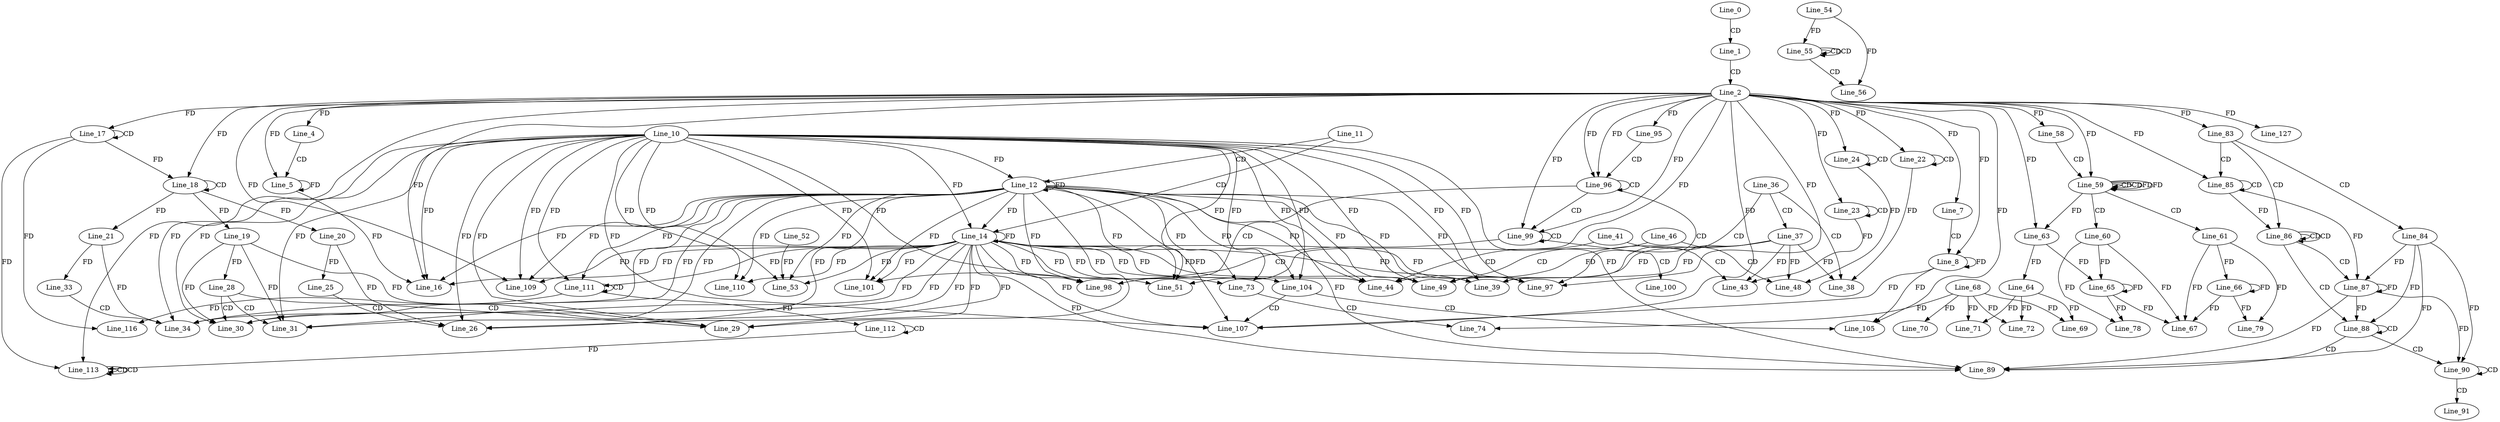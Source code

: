 digraph G {
  Line_0;
  Line_1;
  Line_2;
  Line_4;
  Line_5;
  Line_5;
  Line_7;
  Line_7;
  Line_8;
  Line_11;
  Line_12;
  Line_10;
  Line_14;
  Line_16;
  Line_17;
  Line_17;
  Line_18;
  Line_18;
  Line_19;
  Line_19;
  Line_20;
  Line_20;
  Line_21;
  Line_21;
  Line_22;
  Line_22;
  Line_23;
  Line_23;
  Line_24;
  Line_24;
  Line_20;
  Line_25;
  Line_26;
  Line_26;
  Line_26;
  Line_19;
  Line_28;
  Line_29;
  Line_29;
  Line_30;
  Line_30;
  Line_31;
  Line_31;
  Line_21;
  Line_33;
  Line_34;
  Line_34;
  Line_34;
  Line_36;
  Line_37;
  Line_38;
  Line_39;
  Line_41;
  Line_43;
  Line_44;
  Line_46;
  Line_48;
  Line_49;
  Line_51;
  Line_53;
  Line_52;
  Line_55;
  Line_55;
  Line_55;
  Line_54;
  Line_56;
  Line_58;
  Line_58;
  Line_59;
  Line_59;
  Line_59;
  Line_59;
  Line_60;
  Line_61;
  Line_63;
  Line_63;
  Line_64;
  Line_65;
  Line_65;
  Line_66;
  Line_67;
  Line_68;
  Line_69;
  Line_64;
  Line_69;
  Line_70;
  Line_71;
  Line_71;
  Line_72;
  Line_72;
  Line_73;
  Line_74;
  Line_78;
  Line_79;
  Line_83;
  Line_84;
  Line_85;
  Line_85;
  Line_86;
  Line_86;
  Line_87;
  Line_87;
  Line_88;
  Line_88;
  Line_88;
  Line_89;
  Line_89;
  Line_89;
  Line_90;
  Line_90;
  Line_90;
  Line_91;
  Line_91;
  Line_91;
  Line_95;
  Line_96;
  Line_96;
  Line_97;
  Line_98;
  Line_99;
  Line_99;
  Line_100;
  Line_101;
  Line_104;
  Line_105;
  Line_107;
  Line_109;
  Line_110;
  Line_111;
  Line_111;
  Line_112;
  Line_112;
  Line_113;
  Line_113;
  Line_113;
  Line_116;
  Line_127;
  Line_0 -> Line_1 [ label="CD" ];
  Line_1 -> Line_2 [ label="CD" ];
  Line_2 -> Line_4 [ label="FD" ];
  Line_4 -> Line_5 [ label="CD" ];
  Line_2 -> Line_5 [ label="FD" ];
  Line_5 -> Line_5 [ label="FD" ];
  Line_2 -> Line_7 [ label="FD" ];
  Line_7 -> Line_8 [ label="CD" ];
  Line_2 -> Line_8 [ label="FD" ];
  Line_8 -> Line_8 [ label="FD" ];
  Line_11 -> Line_12 [ label="CD" ];
  Line_10 -> Line_12 [ label="FD" ];
  Line_12 -> Line_12 [ label="FD" ];
  Line_11 -> Line_14 [ label="CD" ];
  Line_10 -> Line_14 [ label="FD" ];
  Line_12 -> Line_14 [ label="FD" ];
  Line_14 -> Line_14 [ label="FD" ];
  Line_10 -> Line_16 [ label="FD" ];
  Line_12 -> Line_16 [ label="FD" ];
  Line_14 -> Line_16 [ label="FD" ];
  Line_2 -> Line_16 [ label="FD" ];
  Line_5 -> Line_16 [ label="FD" ];
  Line_17 -> Line_17 [ label="CD" ];
  Line_2 -> Line_17 [ label="FD" ];
  Line_18 -> Line_18 [ label="CD" ];
  Line_2 -> Line_18 [ label="FD" ];
  Line_17 -> Line_18 [ label="FD" ];
  Line_18 -> Line_19 [ label="FD" ];
  Line_18 -> Line_20 [ label="FD" ];
  Line_18 -> Line_21 [ label="FD" ];
  Line_22 -> Line_22 [ label="CD" ];
  Line_2 -> Line_22 [ label="FD" ];
  Line_23 -> Line_23 [ label="CD" ];
  Line_2 -> Line_23 [ label="FD" ];
  Line_24 -> Line_24 [ label="CD" ];
  Line_2 -> Line_24 [ label="FD" ];
  Line_20 -> Line_25 [ label="FD" ];
  Line_25 -> Line_26 [ label="CD" ];
  Line_10 -> Line_26 [ label="FD" ];
  Line_12 -> Line_26 [ label="FD" ];
  Line_14 -> Line_26 [ label="FD" ];
  Line_20 -> Line_26 [ label="FD" ];
  Line_19 -> Line_28 [ label="FD" ];
  Line_28 -> Line_29 [ label="CD" ];
  Line_10 -> Line_29 [ label="FD" ];
  Line_12 -> Line_29 [ label="FD" ];
  Line_14 -> Line_29 [ label="FD" ];
  Line_19 -> Line_29 [ label="FD" ];
  Line_28 -> Line_30 [ label="CD" ];
  Line_10 -> Line_30 [ label="FD" ];
  Line_12 -> Line_30 [ label="FD" ];
  Line_14 -> Line_30 [ label="FD" ];
  Line_19 -> Line_30 [ label="FD" ];
  Line_28 -> Line_31 [ label="CD" ];
  Line_10 -> Line_31 [ label="FD" ];
  Line_12 -> Line_31 [ label="FD" ];
  Line_14 -> Line_31 [ label="FD" ];
  Line_19 -> Line_31 [ label="FD" ];
  Line_21 -> Line_33 [ label="FD" ];
  Line_33 -> Line_34 [ label="CD" ];
  Line_10 -> Line_34 [ label="FD" ];
  Line_12 -> Line_34 [ label="FD" ];
  Line_14 -> Line_34 [ label="FD" ];
  Line_21 -> Line_34 [ label="FD" ];
  Line_36 -> Line_37 [ label="CD" ];
  Line_36 -> Line_38 [ label="CD" ];
  Line_37 -> Line_38 [ label="FD" ];
  Line_22 -> Line_38 [ label="FD" ];
  Line_36 -> Line_39 [ label="CD" ];
  Line_10 -> Line_39 [ label="FD" ];
  Line_12 -> Line_39 [ label="FD" ];
  Line_14 -> Line_39 [ label="FD" ];
  Line_37 -> Line_39 [ label="FD" ];
  Line_41 -> Line_43 [ label="CD" ];
  Line_37 -> Line_43 [ label="FD" ];
  Line_23 -> Line_43 [ label="FD" ];
  Line_41 -> Line_44 [ label="CD" ];
  Line_10 -> Line_44 [ label="FD" ];
  Line_12 -> Line_44 [ label="FD" ];
  Line_14 -> Line_44 [ label="FD" ];
  Line_37 -> Line_44 [ label="FD" ];
  Line_46 -> Line_48 [ label="CD" ];
  Line_37 -> Line_48 [ label="FD" ];
  Line_24 -> Line_48 [ label="FD" ];
  Line_46 -> Line_49 [ label="CD" ];
  Line_10 -> Line_49 [ label="FD" ];
  Line_12 -> Line_49 [ label="FD" ];
  Line_14 -> Line_49 [ label="FD" ];
  Line_37 -> Line_49 [ label="FD" ];
  Line_10 -> Line_51 [ label="FD" ];
  Line_12 -> Line_51 [ label="FD" ];
  Line_14 -> Line_51 [ label="FD" ];
  Line_2 -> Line_51 [ label="FD" ];
  Line_10 -> Line_53 [ label="FD" ];
  Line_12 -> Line_53 [ label="FD" ];
  Line_14 -> Line_53 [ label="FD" ];
  Line_52 -> Line_53 [ label="FD" ];
  Line_55 -> Line_55 [ label="CD" ];
  Line_55 -> Line_55 [ label="CD" ];
  Line_54 -> Line_55 [ label="FD" ];
  Line_55 -> Line_56 [ label="CD" ];
  Line_54 -> Line_56 [ label="FD" ];
  Line_2 -> Line_58 [ label="FD" ];
  Line_58 -> Line_59 [ label="CD" ];
  Line_59 -> Line_59 [ label="CD" ];
  Line_59 -> Line_59 [ label="CD" ];
  Line_2 -> Line_59 [ label="FD" ];
  Line_59 -> Line_59 [ label="FD" ];
  Line_59 -> Line_60 [ label="CD" ];
  Line_59 -> Line_61 [ label="CD" ];
  Line_2 -> Line_63 [ label="FD" ];
  Line_59 -> Line_63 [ label="FD" ];
  Line_63 -> Line_64 [ label="FD" ];
  Line_60 -> Line_65 [ label="FD" ];
  Line_65 -> Line_65 [ label="FD" ];
  Line_63 -> Line_65 [ label="FD" ];
  Line_61 -> Line_66 [ label="FD" ];
  Line_66 -> Line_66 [ label="FD" ];
  Line_60 -> Line_67 [ label="FD" ];
  Line_65 -> Line_67 [ label="FD" ];
  Line_61 -> Line_67 [ label="FD" ];
  Line_66 -> Line_67 [ label="FD" ];
  Line_68 -> Line_69 [ label="FD" ];
  Line_64 -> Line_69 [ label="FD" ];
  Line_68 -> Line_70 [ label="FD" ];
  Line_68 -> Line_71 [ label="FD" ];
  Line_64 -> Line_71 [ label="FD" ];
  Line_68 -> Line_72 [ label="FD" ];
  Line_64 -> Line_72 [ label="FD" ];
  Line_10 -> Line_73 [ label="FD" ];
  Line_12 -> Line_73 [ label="FD" ];
  Line_14 -> Line_73 [ label="FD" ];
  Line_73 -> Line_74 [ label="CD" ];
  Line_68 -> Line_74 [ label="FD" ];
  Line_60 -> Line_78 [ label="FD" ];
  Line_65 -> Line_78 [ label="FD" ];
  Line_61 -> Line_79 [ label="FD" ];
  Line_66 -> Line_79 [ label="FD" ];
  Line_2 -> Line_83 [ label="FD" ];
  Line_83 -> Line_84 [ label="CD" ];
  Line_83 -> Line_85 [ label="CD" ];
  Line_85 -> Line_85 [ label="CD" ];
  Line_2 -> Line_85 [ label="FD" ];
  Line_83 -> Line_86 [ label="CD" ];
  Line_86 -> Line_86 [ label="CD" ];
  Line_86 -> Line_86 [ label="CD" ];
  Line_85 -> Line_86 [ label="FD" ];
  Line_86 -> Line_87 [ label="CD" ];
  Line_87 -> Line_87 [ label="FD" ];
  Line_84 -> Line_87 [ label="FD" ];
  Line_85 -> Line_87 [ label="FD" ];
  Line_86 -> Line_88 [ label="CD" ];
  Line_88 -> Line_88 [ label="CD" ];
  Line_87 -> Line_88 [ label="FD" ];
  Line_84 -> Line_88 [ label="FD" ];
  Line_88 -> Line_89 [ label="CD" ];
  Line_10 -> Line_89 [ label="FD" ];
  Line_12 -> Line_89 [ label="FD" ];
  Line_14 -> Line_89 [ label="FD" ];
  Line_87 -> Line_89 [ label="FD" ];
  Line_84 -> Line_89 [ label="FD" ];
  Line_88 -> Line_90 [ label="CD" ];
  Line_90 -> Line_90 [ label="CD" ];
  Line_87 -> Line_90 [ label="FD" ];
  Line_84 -> Line_90 [ label="FD" ];
  Line_90 -> Line_91 [ label="CD" ];
  Line_2 -> Line_95 [ label="FD" ];
  Line_95 -> Line_96 [ label="CD" ];
  Line_2 -> Line_96 [ label="FD" ];
  Line_96 -> Line_96 [ label="CD" ];
  Line_2 -> Line_96 [ label="FD" ];
  Line_96 -> Line_97 [ label="CD" ];
  Line_10 -> Line_97 [ label="FD" ];
  Line_12 -> Line_97 [ label="FD" ];
  Line_14 -> Line_97 [ label="FD" ];
  Line_2 -> Line_97 [ label="FD" ];
  Line_96 -> Line_98 [ label="CD" ];
  Line_10 -> Line_98 [ label="FD" ];
  Line_12 -> Line_98 [ label="FD" ];
  Line_14 -> Line_98 [ label="FD" ];
  Line_96 -> Line_99 [ label="CD" ];
  Line_2 -> Line_99 [ label="FD" ];
  Line_99 -> Line_99 [ label="CD" ];
  Line_2 -> Line_99 [ label="FD" ];
  Line_99 -> Line_100 [ label="CD" ];
  Line_99 -> Line_101 [ label="CD" ];
  Line_10 -> Line_101 [ label="FD" ];
  Line_12 -> Line_101 [ label="FD" ];
  Line_14 -> Line_101 [ label="FD" ];
  Line_10 -> Line_104 [ label="FD" ];
  Line_12 -> Line_104 [ label="FD" ];
  Line_14 -> Line_104 [ label="FD" ];
  Line_104 -> Line_105 [ label="CD" ];
  Line_2 -> Line_105 [ label="FD" ];
  Line_8 -> Line_105 [ label="FD" ];
  Line_104 -> Line_107 [ label="CD" ];
  Line_10 -> Line_107 [ label="FD" ];
  Line_12 -> Line_107 [ label="FD" ];
  Line_14 -> Line_107 [ label="FD" ];
  Line_2 -> Line_107 [ label="FD" ];
  Line_8 -> Line_107 [ label="FD" ];
  Line_10 -> Line_109 [ label="FD" ];
  Line_12 -> Line_109 [ label="FD" ];
  Line_14 -> Line_109 [ label="FD" ];
  Line_2 -> Line_109 [ label="FD" ];
  Line_10 -> Line_110 [ label="FD" ];
  Line_12 -> Line_110 [ label="FD" ];
  Line_14 -> Line_110 [ label="FD" ];
  Line_111 -> Line_111 [ label="CD" ];
  Line_10 -> Line_111 [ label="FD" ];
  Line_12 -> Line_111 [ label="FD" ];
  Line_14 -> Line_111 [ label="FD" ];
  Line_112 -> Line_112 [ label="CD" ];
  Line_111 -> Line_112 [ label="FD" ];
  Line_113 -> Line_113 [ label="CD" ];
  Line_113 -> Line_113 [ label="CD" ];
  Line_2 -> Line_113 [ label="FD" ];
  Line_17 -> Line_113 [ label="FD" ];
  Line_112 -> Line_113 [ label="FD" ];
  Line_111 -> Line_116 [ label="FD" ];
  Line_17 -> Line_116 [ label="FD" ];
  Line_2 -> Line_127 [ label="FD" ];
  Line_59 -> Line_59 [ label="FD" ];
}
